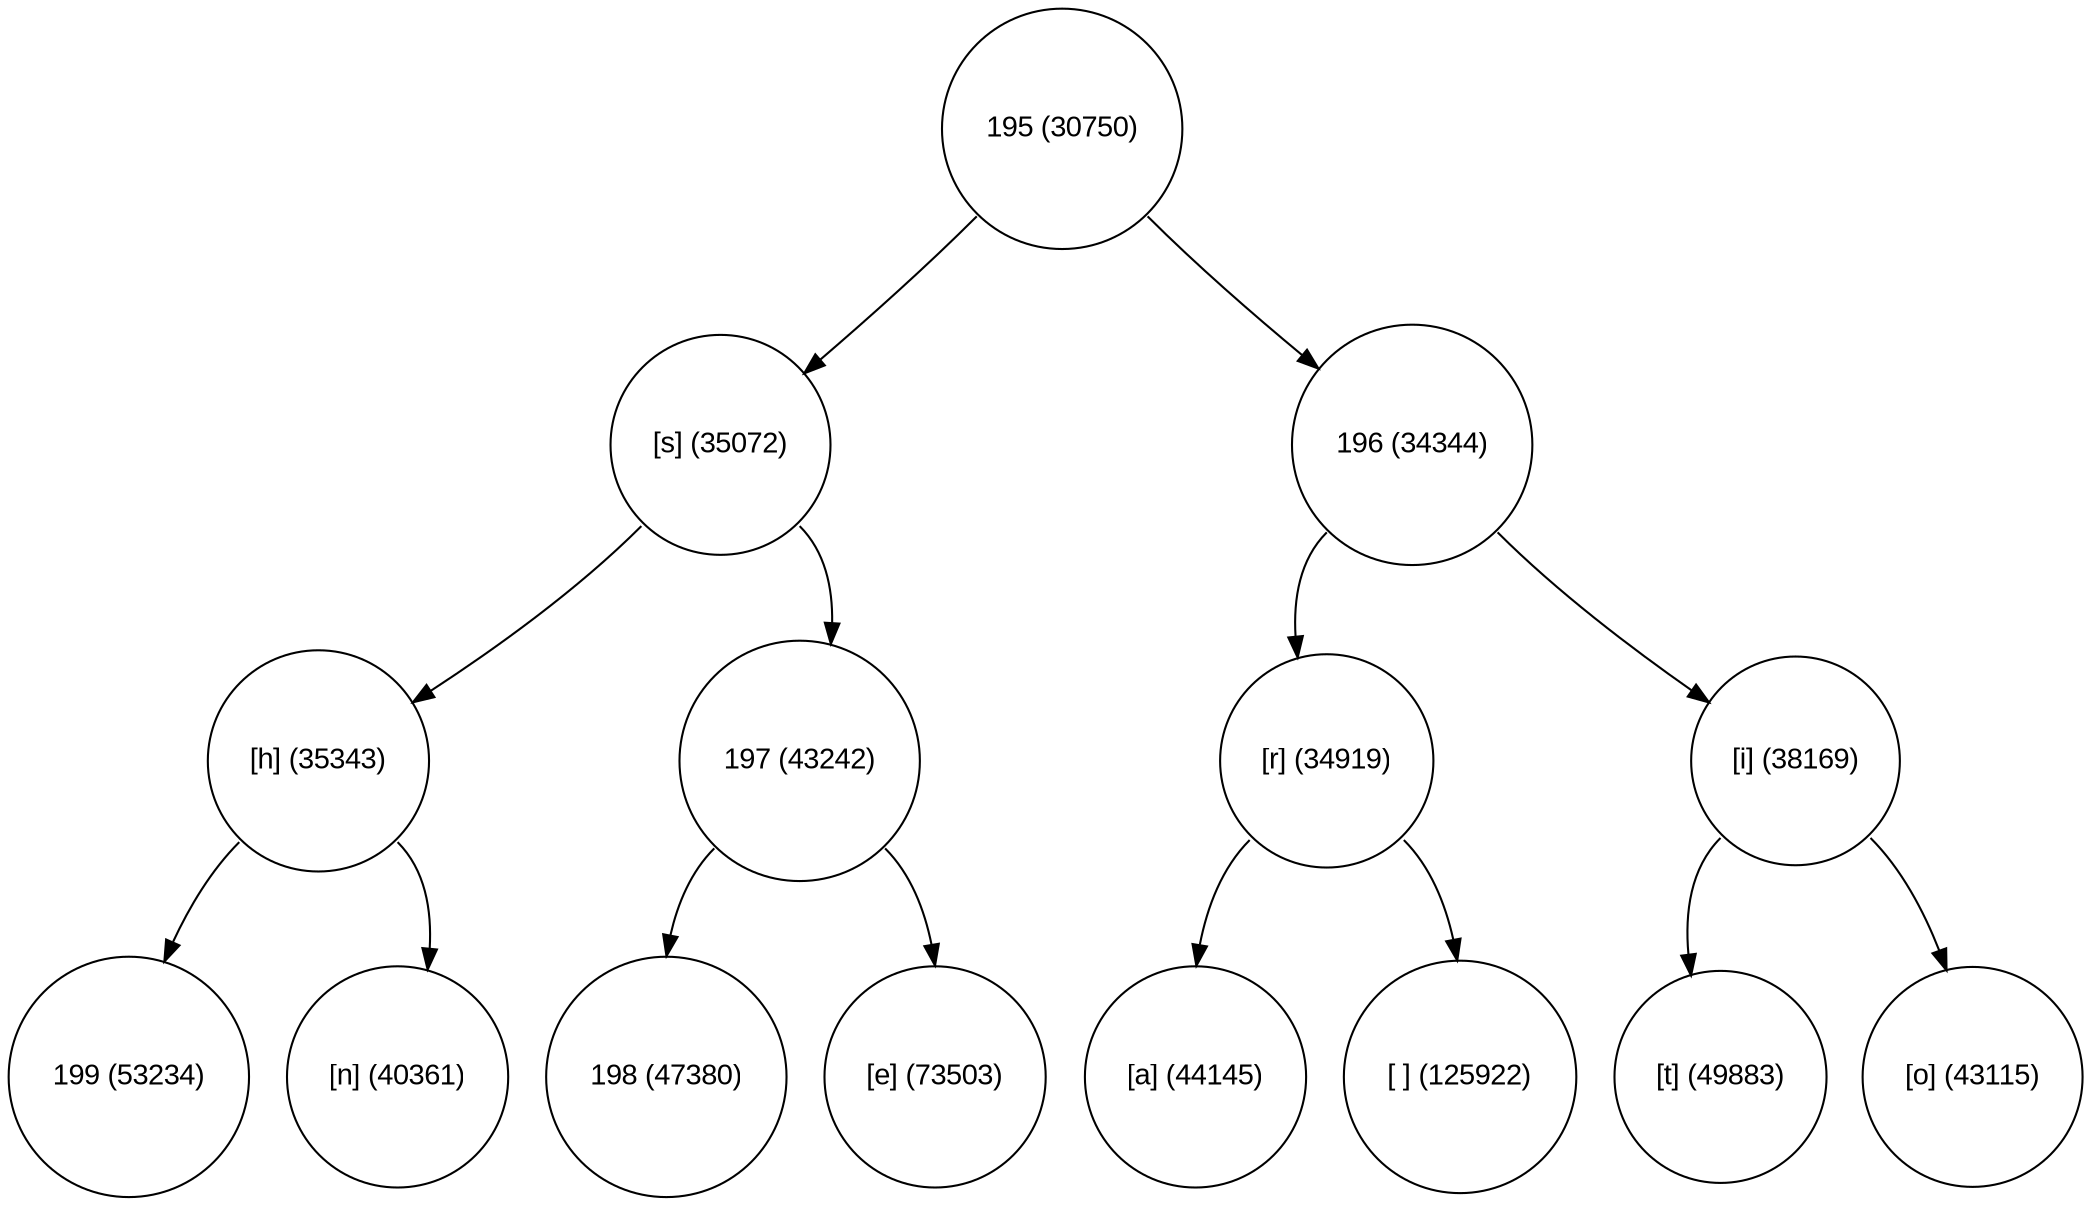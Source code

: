 digraph move_down {
	node [fontname="Arial", shape="circle", width=0.5]; 

	0 [label = "195 (30750)"];
	0:sw -> 1;
	1 [label = "[s] (35072)"];
	1:sw -> 3;
	3 [label = "[h] (35343)"];
	3:sw -> 7;
	7 [label = "199 (53234)"];
	3:se -> 8;
	8 [label = "[n] (40361)"];
	1:se -> 4;
	4 [label = "197 (43242)"];
	4:sw -> 9;
	9 [label = "198 (47380)"];
	4:se -> 10;
	10 [label = "[e] (73503)"];
	0:se -> 2;
	2 [label = "196 (34344)"];
	2:sw -> 5;
	5 [label = "[r] (34919)"];
	5:sw -> 11;
	11 [label = "[a] (44145)"];
	5:se -> 12;
	12 [label = "[ ] (125922)"];
	2:se -> 6;
	6 [label = "[i] (38169)"];
	6:sw -> 13;
	13 [label = "[t] (49883)"];
	6:se -> 14;
	14 [label = "[o] (43115)"];
}
